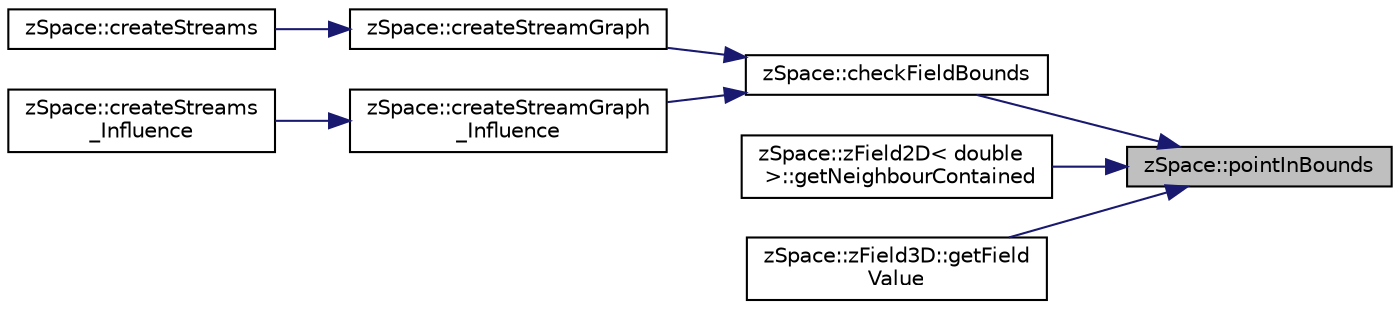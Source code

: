 digraph "zSpace::pointInBounds"
{
 // LATEX_PDF_SIZE
  edge [fontname="Helvetica",fontsize="10",labelfontname="Helvetica",labelfontsize="10"];
  node [fontname="Helvetica",fontsize="10",shape=record];
  rankdir="RL";
  Node136 [label="zSpace::pointInBounds",height=0.2,width=0.4,color="black", fillcolor="grey75", style="filled", fontcolor="black",tooltip="This method checks if the input position is inside the input bounds."];
  Node136 -> Node137 [dir="back",color="midnightblue",fontsize="10",style="solid",fontname="Helvetica"];
  Node137 [label="zSpace::checkFieldBounds",height=0.2,width=0.4,color="black", fillcolor="white", style="filled",URL="$group__z_stream_lines2_d.html#ga749da5c460505861f416b903813ac0fc",tooltip="This method checks if the input position is in the bounds of the field."];
  Node137 -> Node138 [dir="back",color="midnightblue",fontsize="10",style="solid",fontname="Helvetica"];
  Node138 [label="zSpace::createStreamGraph",height=0.2,width=0.4,color="black", fillcolor="white", style="filled",URL="$group__z_stream_lines2_d.html#gad24d0e4376c42b67789e08cdf76085b6",tooltip="This method creates a single stream line as a graph."];
  Node138 -> Node139 [dir="back",color="midnightblue",fontsize="10",style="solid",fontname="Helvetica"];
  Node139 [label="zSpace::createStreams",height=0.2,width=0.4,color="black", fillcolor="white", style="filled",URL="$group__z_stream_lines2_d.html#ga0021c3f38461af2249546285b2a40c03",tooltip="This method creates the stream lines and stores them as a graph."];
  Node137 -> Node140 [dir="back",color="midnightblue",fontsize="10",style="solid",fontname="Helvetica"];
  Node140 [label="zSpace::createStreamGraph\l_Influence",height=0.2,width=0.4,color="black", fillcolor="white", style="filled",URL="$group__z_stream_lines2_d.html#ga0e2b7e6ec73859eb8291d10b826a64fc",tooltip="This method creates a single stream line as a graph."];
  Node140 -> Node141 [dir="back",color="midnightblue",fontsize="10",style="solid",fontname="Helvetica"];
  Node141 [label="zSpace::createStreams\l_Influence",height=0.2,width=0.4,color="black", fillcolor="white", style="filled",URL="$group__z_stream_lines2_d.html#ga6cbceb22b0a8b3764486c381db97fc22",tooltip="This method creates the stream lines and stores them as a graph."];
  Node136 -> Node142 [dir="back",color="midnightblue",fontsize="10",style="solid",fontname="Helvetica"];
  Node142 [label="zSpace::zField2D\< double\l \>::getNeighbourContained",height=0.2,width=0.4,color="black", fillcolor="white", style="filled",URL="$classz_space_1_1z_field2_d.html#acd5ae0962beba49d8d76ae8e2dcb8811",tooltip="This method gets the gridPoints which contain the input position."];
  Node136 -> Node143 [dir="back",color="midnightblue",fontsize="10",style="solid",fontname="Helvetica"];
  Node143 [label="zSpace::zField3D::getField\lValue",height=0.2,width=0.4,color="black", fillcolor="white", style="filled",URL="$classz_space_1_1z_field3_d.html#adcf934de0d3f67df45b073c1a5b978b5",tooltip="This method gets the value of the field at the input sample position."];
}
